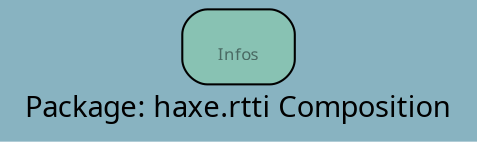 digraph uml {
	graph [label="Package: haxe.rtti Composition", ratio=compress, rankdir=RL, smoothing=avg_dist, overlap=false, fontname="DejaVu Sans Condenesed", fontsize=14, bgcolor="#88B3C1", fontcolor=black];
	node [label="\N", fontname="DejaVu Sans Condenesed", fontsize=8, shape=record, color=black, fontcolor=black];
	edge [fontname="DejaVu Sans Condenesed", fontsize=8, color=black, fontcolor=black];
	graph [lp="115,12",
		bb="0,0,230,61"];
	"haxe.rtti.Infos" [label="{\nInfos}", fontcolor="#496962", style="rounded,filled", fillcolor="#88c2b3", URL="../types/haxe/rtti/Infos.html", tooltip="\nInfos", pos="115,43", rects="88,25,142,61", width="0.75", height="0.50"];
}
